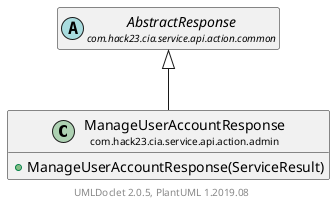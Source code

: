 @startuml
    set namespaceSeparator none
    hide empty fields
    hide empty methods

    class "<size:14>ManageUserAccountResponse\n<size:10>com.hack23.cia.service.api.action.admin" as com.hack23.cia.service.api.action.admin.ManageUserAccountResponse [[ManageUserAccountResponse.html]] {
        +ManageUserAccountResponse(ServiceResult)
    }

    abstract class "<size:14>AbstractResponse\n<size:10>com.hack23.cia.service.api.action.common" as com.hack23.cia.service.api.action.common.AbstractResponse [[../common/AbstractResponse.html]]

    com.hack23.cia.service.api.action.common.AbstractResponse <|-- com.hack23.cia.service.api.action.admin.ManageUserAccountResponse

    center footer UMLDoclet 2.0.5, PlantUML 1.2019.08
@enduml
